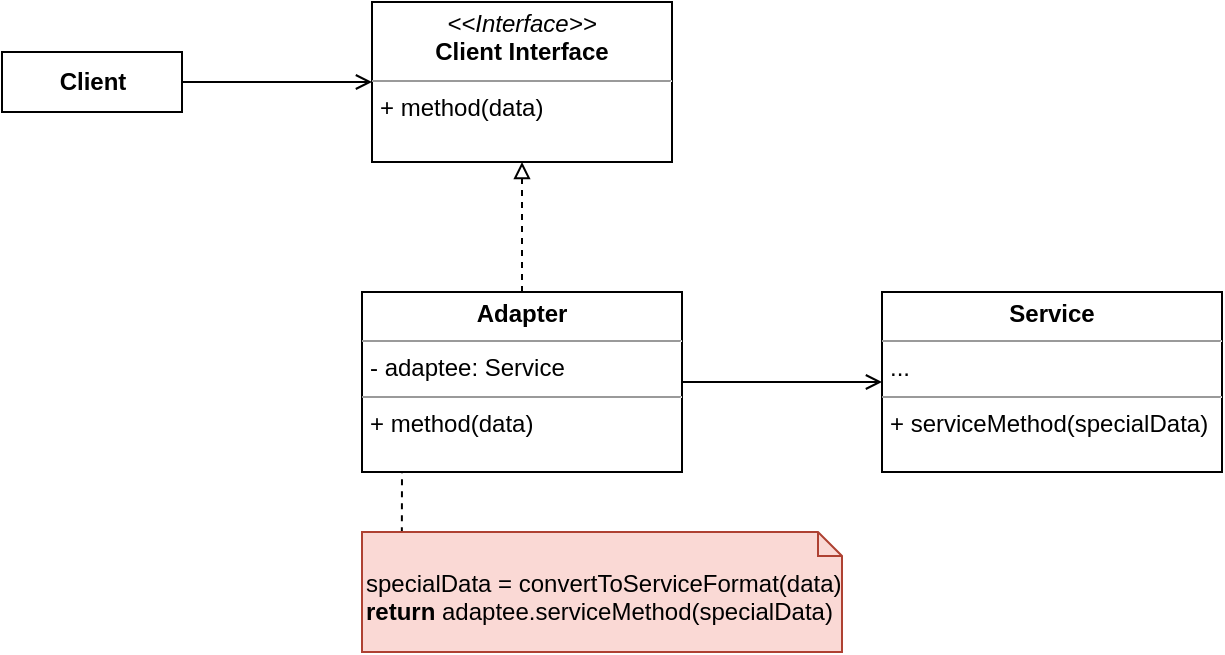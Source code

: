<mxfile version="20.7.4" type="device"><diagram id="ScW_rIWAnf_YF3pkpa0N" name="Page-1"><mxGraphModel dx="714" dy="777" grid="1" gridSize="10" guides="1" tooltips="1" connect="1" arrows="1" fold="1" page="1" pageScale="1" pageWidth="827" pageHeight="1169" math="0" shadow="0"><root><mxCell id="0"/><mxCell id="1" parent="0"/><mxCell id="1niEzvHNuSKjuo1UvyxF-6" style="edgeStyle=orthogonalEdgeStyle;rounded=0;orthogonalLoop=1;jettySize=auto;html=1;exitX=1;exitY=0.5;exitDx=0;exitDy=0;entryX=0;entryY=0.5;entryDx=0;entryDy=0;endArrow=open;endFill=0;" edge="1" parent="1" source="1niEzvHNuSKjuo1UvyxF-1" target="1niEzvHNuSKjuo1UvyxF-2"><mxGeometry relative="1" as="geometry"/></mxCell><mxCell id="1niEzvHNuSKjuo1UvyxF-1" value="&lt;b&gt;Client&lt;/b&gt;" style="html=1;" vertex="1" parent="1"><mxGeometry x="40" y="240" width="90" height="30" as="geometry"/></mxCell><mxCell id="1niEzvHNuSKjuo1UvyxF-2" value="&lt;p style=&quot;margin:0px;margin-top:4px;text-align:center;&quot;&gt;&lt;i&gt;&amp;lt;&amp;lt;Interface&amp;gt;&amp;gt;&lt;/i&gt;&lt;br&gt;&lt;b&gt;Client Interface&lt;/b&gt;&lt;/p&gt;&lt;hr size=&quot;1&quot;&gt;&lt;p style=&quot;margin:0px;margin-left:4px;&quot;&gt;&lt;/p&gt;&lt;p style=&quot;margin:0px;margin-left:4px;&quot;&gt;+ method(data)&lt;/p&gt;" style="verticalAlign=top;align=left;overflow=fill;fontSize=12;fontFamily=Helvetica;html=1;" vertex="1" parent="1"><mxGeometry x="225" y="215" width="150" height="80" as="geometry"/></mxCell><mxCell id="1niEzvHNuSKjuo1UvyxF-7" style="edgeStyle=orthogonalEdgeStyle;rounded=0;orthogonalLoop=1;jettySize=auto;html=1;exitX=0.5;exitY=0;exitDx=0;exitDy=0;entryX=0.5;entryY=1;entryDx=0;entryDy=0;dashed=1;endArrow=block;endFill=0;" edge="1" parent="1" source="1niEzvHNuSKjuo1UvyxF-3" target="1niEzvHNuSKjuo1UvyxF-2"><mxGeometry relative="1" as="geometry"/></mxCell><mxCell id="1niEzvHNuSKjuo1UvyxF-8" style="edgeStyle=orthogonalEdgeStyle;rounded=0;orthogonalLoop=1;jettySize=auto;html=1;exitX=1;exitY=0.5;exitDx=0;exitDy=0;endArrow=open;endFill=0;" edge="1" parent="1" source="1niEzvHNuSKjuo1UvyxF-3" target="1niEzvHNuSKjuo1UvyxF-4"><mxGeometry relative="1" as="geometry"/></mxCell><mxCell id="1niEzvHNuSKjuo1UvyxF-3" value="&lt;p style=&quot;margin:0px;margin-top:4px;text-align:center;&quot;&gt;&lt;b&gt;Adapter&lt;/b&gt;&lt;/p&gt;&lt;hr size=&quot;1&quot;&gt;&lt;p style=&quot;margin:0px;margin-left:4px;&quot;&gt;- adaptee: Service&lt;/p&gt;&lt;hr size=&quot;1&quot;&gt;&lt;p style=&quot;margin:0px;margin-left:4px;&quot;&gt;+ method(data)&lt;/p&gt;" style="verticalAlign=top;align=left;overflow=fill;fontSize=12;fontFamily=Helvetica;html=1;" vertex="1" parent="1"><mxGeometry x="220" y="360" width="160" height="90" as="geometry"/></mxCell><mxCell id="1niEzvHNuSKjuo1UvyxF-4" value="&lt;p style=&quot;margin:0px;margin-top:4px;text-align:center;&quot;&gt;&lt;b&gt;Service&lt;/b&gt;&lt;/p&gt;&lt;hr size=&quot;1&quot;&gt;&lt;p style=&quot;margin:0px;margin-left:4px;&quot;&gt;...&lt;/p&gt;&lt;hr size=&quot;1&quot;&gt;&lt;p style=&quot;margin:0px;margin-left:4px;&quot;&gt;+ serviceMethod(specialData)&lt;/p&gt;" style="verticalAlign=top;align=left;overflow=fill;fontSize=12;fontFamily=Helvetica;html=1;" vertex="1" parent="1"><mxGeometry x="480" y="360" width="170" height="90" as="geometry"/></mxCell><mxCell id="1niEzvHNuSKjuo1UvyxF-9" style="edgeStyle=orthogonalEdgeStyle;rounded=0;orthogonalLoop=1;jettySize=auto;html=1;exitX=0.083;exitY=0.01;exitDx=0;exitDy=0;exitPerimeter=0;dashed=1;endArrow=none;endFill=0;" edge="1" parent="1" source="1niEzvHNuSKjuo1UvyxF-5"><mxGeometry x="-1" y="104" relative="1" as="geometry"><mxPoint x="240" y="450" as="targetPoint"/><Array as="points"/><mxPoint x="-104" y="94" as="offset"/></mxGeometry></mxCell><mxCell id="1niEzvHNuSKjuo1UvyxF-5" value="specialData = convertToServiceFormat(data)&lt;br&gt;&lt;b&gt;return&lt;/b&gt; adaptee.serviceMethod(specialData)" style="shape=note2;boundedLbl=1;whiteSpace=wrap;html=1;size=12;verticalAlign=top;align=left;fillColor=#fad9d5;strokeColor=#ae4132;" vertex="1" parent="1"><mxGeometry x="220" y="480" width="240" height="60" as="geometry"/></mxCell></root></mxGraphModel></diagram></mxfile>